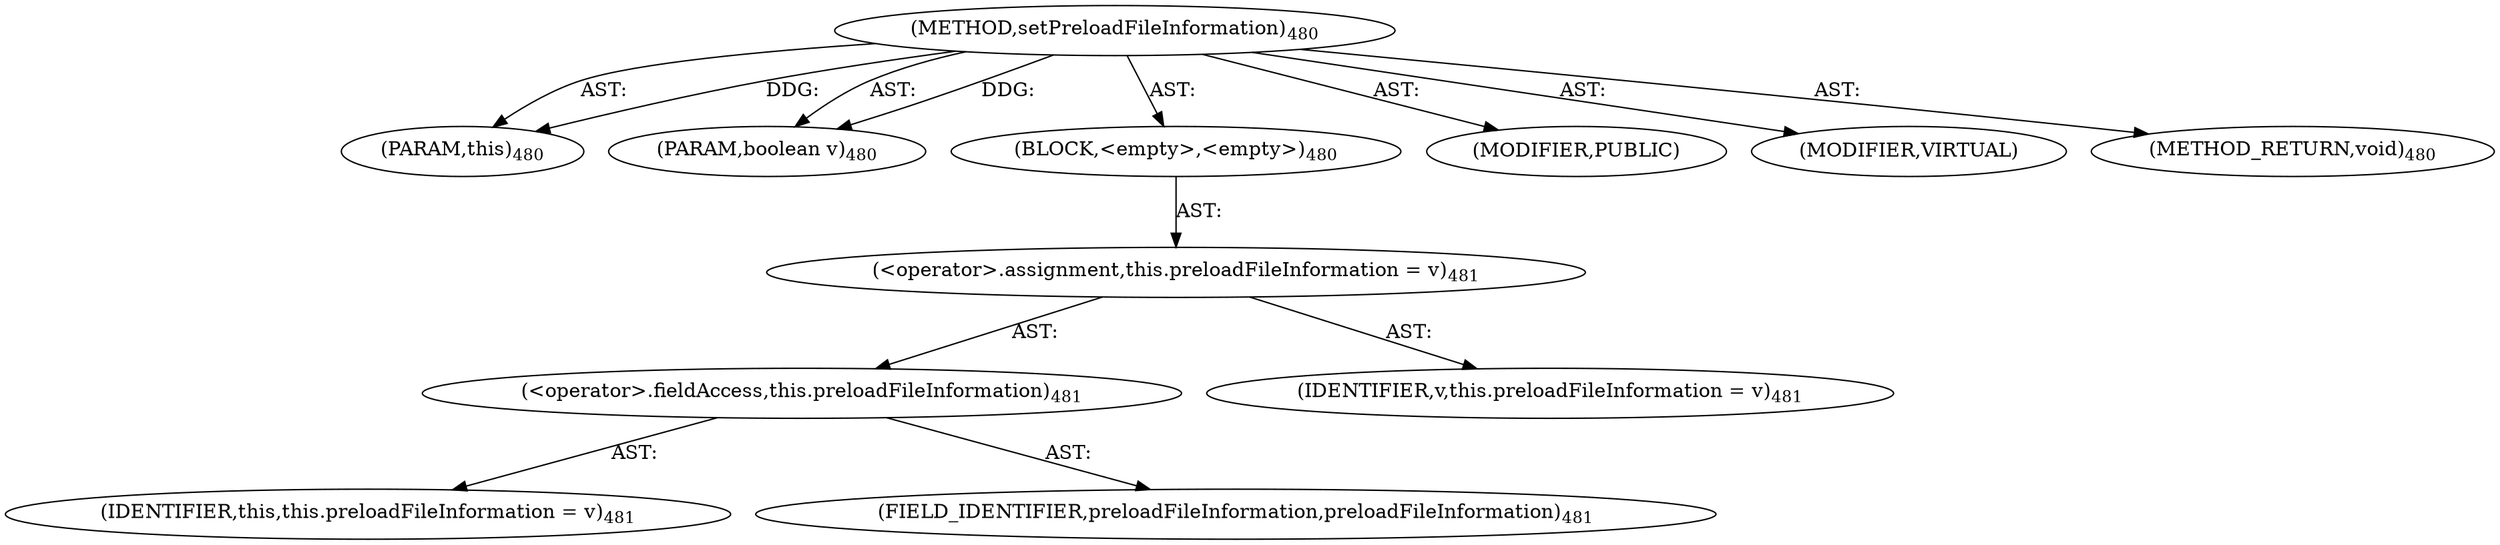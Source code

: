 digraph "setPreloadFileInformation" {  
"111669149715" [label = <(METHOD,setPreloadFileInformation)<SUB>480</SUB>> ]
"115964117009" [label = <(PARAM,this)<SUB>480</SUB>> ]
"115964117039" [label = <(PARAM,boolean v)<SUB>480</SUB>> ]
"25769803812" [label = <(BLOCK,&lt;empty&gt;,&lt;empty&gt;)<SUB>480</SUB>> ]
"30064771161" [label = <(&lt;operator&gt;.assignment,this.preloadFileInformation = v)<SUB>481</SUB>> ]
"30064771162" [label = <(&lt;operator&gt;.fieldAccess,this.preloadFileInformation)<SUB>481</SUB>> ]
"68719476766" [label = <(IDENTIFIER,this,this.preloadFileInformation = v)<SUB>481</SUB>> ]
"55834574878" [label = <(FIELD_IDENTIFIER,preloadFileInformation,preloadFileInformation)<SUB>481</SUB>> ]
"68719476869" [label = <(IDENTIFIER,v,this.preloadFileInformation = v)<SUB>481</SUB>> ]
"133143986229" [label = <(MODIFIER,PUBLIC)> ]
"133143986230" [label = <(MODIFIER,VIRTUAL)> ]
"128849018899" [label = <(METHOD_RETURN,void)<SUB>480</SUB>> ]
  "111669149715" -> "115964117009"  [ label = "AST: "] 
  "111669149715" -> "115964117039"  [ label = "AST: "] 
  "111669149715" -> "25769803812"  [ label = "AST: "] 
  "111669149715" -> "133143986229"  [ label = "AST: "] 
  "111669149715" -> "133143986230"  [ label = "AST: "] 
  "111669149715" -> "128849018899"  [ label = "AST: "] 
  "25769803812" -> "30064771161"  [ label = "AST: "] 
  "30064771161" -> "30064771162"  [ label = "AST: "] 
  "30064771161" -> "68719476869"  [ label = "AST: "] 
  "30064771162" -> "68719476766"  [ label = "AST: "] 
  "30064771162" -> "55834574878"  [ label = "AST: "] 
  "111669149715" -> "115964117009"  [ label = "DDG: "] 
  "111669149715" -> "115964117039"  [ label = "DDG: "] 
}
